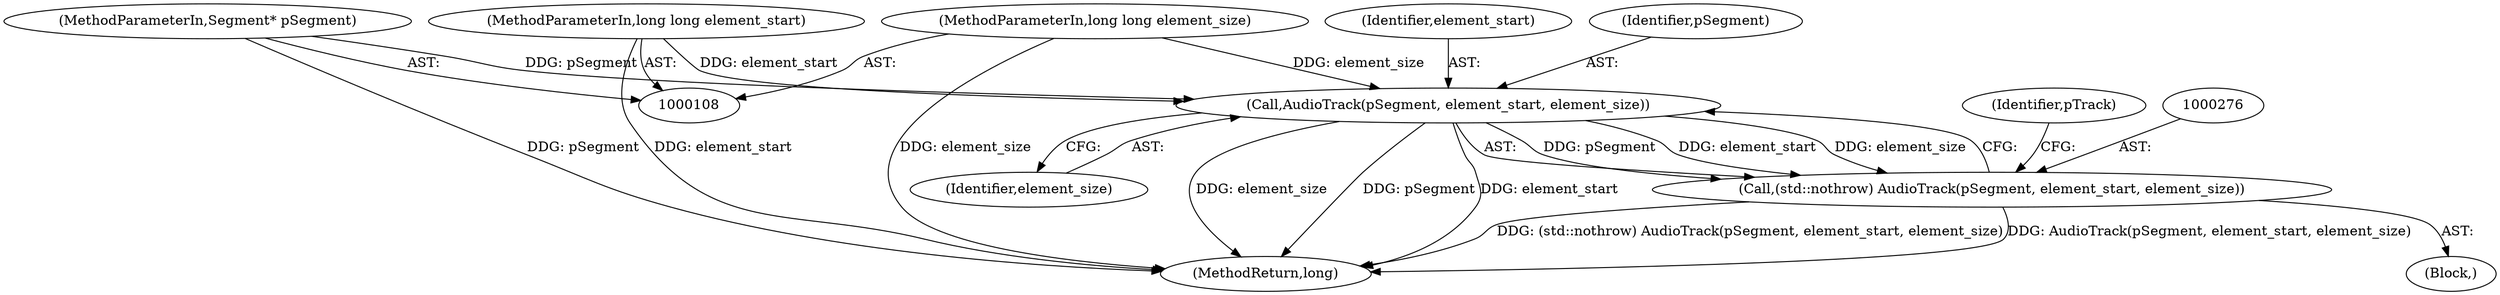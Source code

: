 digraph "0_Android_cc274e2abe8b2a6698a5c47d8aa4bb45f1f9538d_42@pointer" {
"1000277" [label="(Call,AudioTrack(pSegment, element_start, element_size))"];
"1000109" [label="(MethodParameterIn,Segment* pSegment)"];
"1000111" [label="(MethodParameterIn,long long element_start)"];
"1000112" [label="(MethodParameterIn,long long element_size)"];
"1000275" [label="(Call,(std::nothrow) AudioTrack(pSegment, element_start, element_size))"];
"1000283" [label="(Identifier,pTrack)"];
"1000112" [label="(MethodParameterIn,long long element_size)"];
"1000280" [label="(Identifier,element_size)"];
"1000114" [label="(Block,)"];
"1000322" [label="(MethodReturn,long)"];
"1000275" [label="(Call,(std::nothrow) AudioTrack(pSegment, element_start, element_size))"];
"1000279" [label="(Identifier,element_start)"];
"1000109" [label="(MethodParameterIn,Segment* pSegment)"];
"1000277" [label="(Call,AudioTrack(pSegment, element_start, element_size))"];
"1000111" [label="(MethodParameterIn,long long element_start)"];
"1000278" [label="(Identifier,pSegment)"];
"1000277" -> "1000275"  [label="AST: "];
"1000277" -> "1000280"  [label="CFG: "];
"1000278" -> "1000277"  [label="AST: "];
"1000279" -> "1000277"  [label="AST: "];
"1000280" -> "1000277"  [label="AST: "];
"1000275" -> "1000277"  [label="CFG: "];
"1000277" -> "1000322"  [label="DDG: element_size"];
"1000277" -> "1000322"  [label="DDG: pSegment"];
"1000277" -> "1000322"  [label="DDG: element_start"];
"1000277" -> "1000275"  [label="DDG: pSegment"];
"1000277" -> "1000275"  [label="DDG: element_start"];
"1000277" -> "1000275"  [label="DDG: element_size"];
"1000109" -> "1000277"  [label="DDG: pSegment"];
"1000111" -> "1000277"  [label="DDG: element_start"];
"1000112" -> "1000277"  [label="DDG: element_size"];
"1000109" -> "1000108"  [label="AST: "];
"1000109" -> "1000322"  [label="DDG: pSegment"];
"1000111" -> "1000108"  [label="AST: "];
"1000111" -> "1000322"  [label="DDG: element_start"];
"1000112" -> "1000108"  [label="AST: "];
"1000112" -> "1000322"  [label="DDG: element_size"];
"1000275" -> "1000114"  [label="AST: "];
"1000276" -> "1000275"  [label="AST: "];
"1000283" -> "1000275"  [label="CFG: "];
"1000275" -> "1000322"  [label="DDG: (std::nothrow) AudioTrack(pSegment, element_start, element_size)"];
"1000275" -> "1000322"  [label="DDG: AudioTrack(pSegment, element_start, element_size)"];
}
